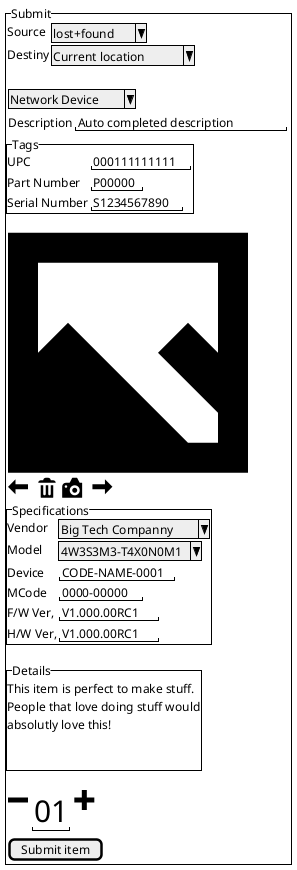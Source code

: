 @startsalt
{^"Submit"
  {
    Source | ^lost+found^
    Destiny | ^Current location^
  }
  .
  {
    { ^Network Device^ }
    { Description | "Auto completed description" }
  }
  {^"Tags"
    UPC | "000111111111"
    Part Number | "P00000"
    Serial Number | "S1234567890"
  }
  {<size:360><&image>}
  {<size:30><&arrow-thick-left>|
    {.|<size:30><&trash>|<size:30><&camera-slr>|.}|
  <size:30><&arrow-thick-right>}
  {^"Specifications"
    Vendor | ^Big Tech Companny^
    Model | ^4W3S3M3-T4X0N0M1^
    Device | "CODE-NAME-0001"
    MCode | "0000-00000"
    F/W Ver, | "V1.000.00RC1"
    H/W Ver, | "V1.000.00RC1"
  }
  {^"Details"
    This item is perfect to make stuff.
    People that love doing stuff would
    absolutly love this!
    .
    .
  }
  {<size:30><&minus> |   "<size:30>01 "   |<size:30><&plus>}
  {[Submit item]}
}
@endsalt

@startsalt
{^"Submit Product"
  .
  {
    Source | ^lost+found^
    Destiny | ^Current location^
  }
  .
  { Description | "Auto completed description" }

  {^"Tags"
    UPC | "750111111111"
  }
  {<size:360><&image>}
  {<size:60><&arrow-thick-left>|
    {.|<size:60><&trash>|<size:60><&camera-slr>|.}|
  <size:60><&arrow-thick-right>}

  {^"Market"
    Ask price | "$99.99"
    Bid price | "$     "
    Expected profit | N/A
  }
  {^"Details"
    This item is perfect to make stuff.
    People that love doing stuff would
    absolutly love this!
    .
    .
  }

  {<size:30><&minus> |   "<size:30>01 "   |<size:30><&plus>}
  {[Submit item]}
}
@endsalt
